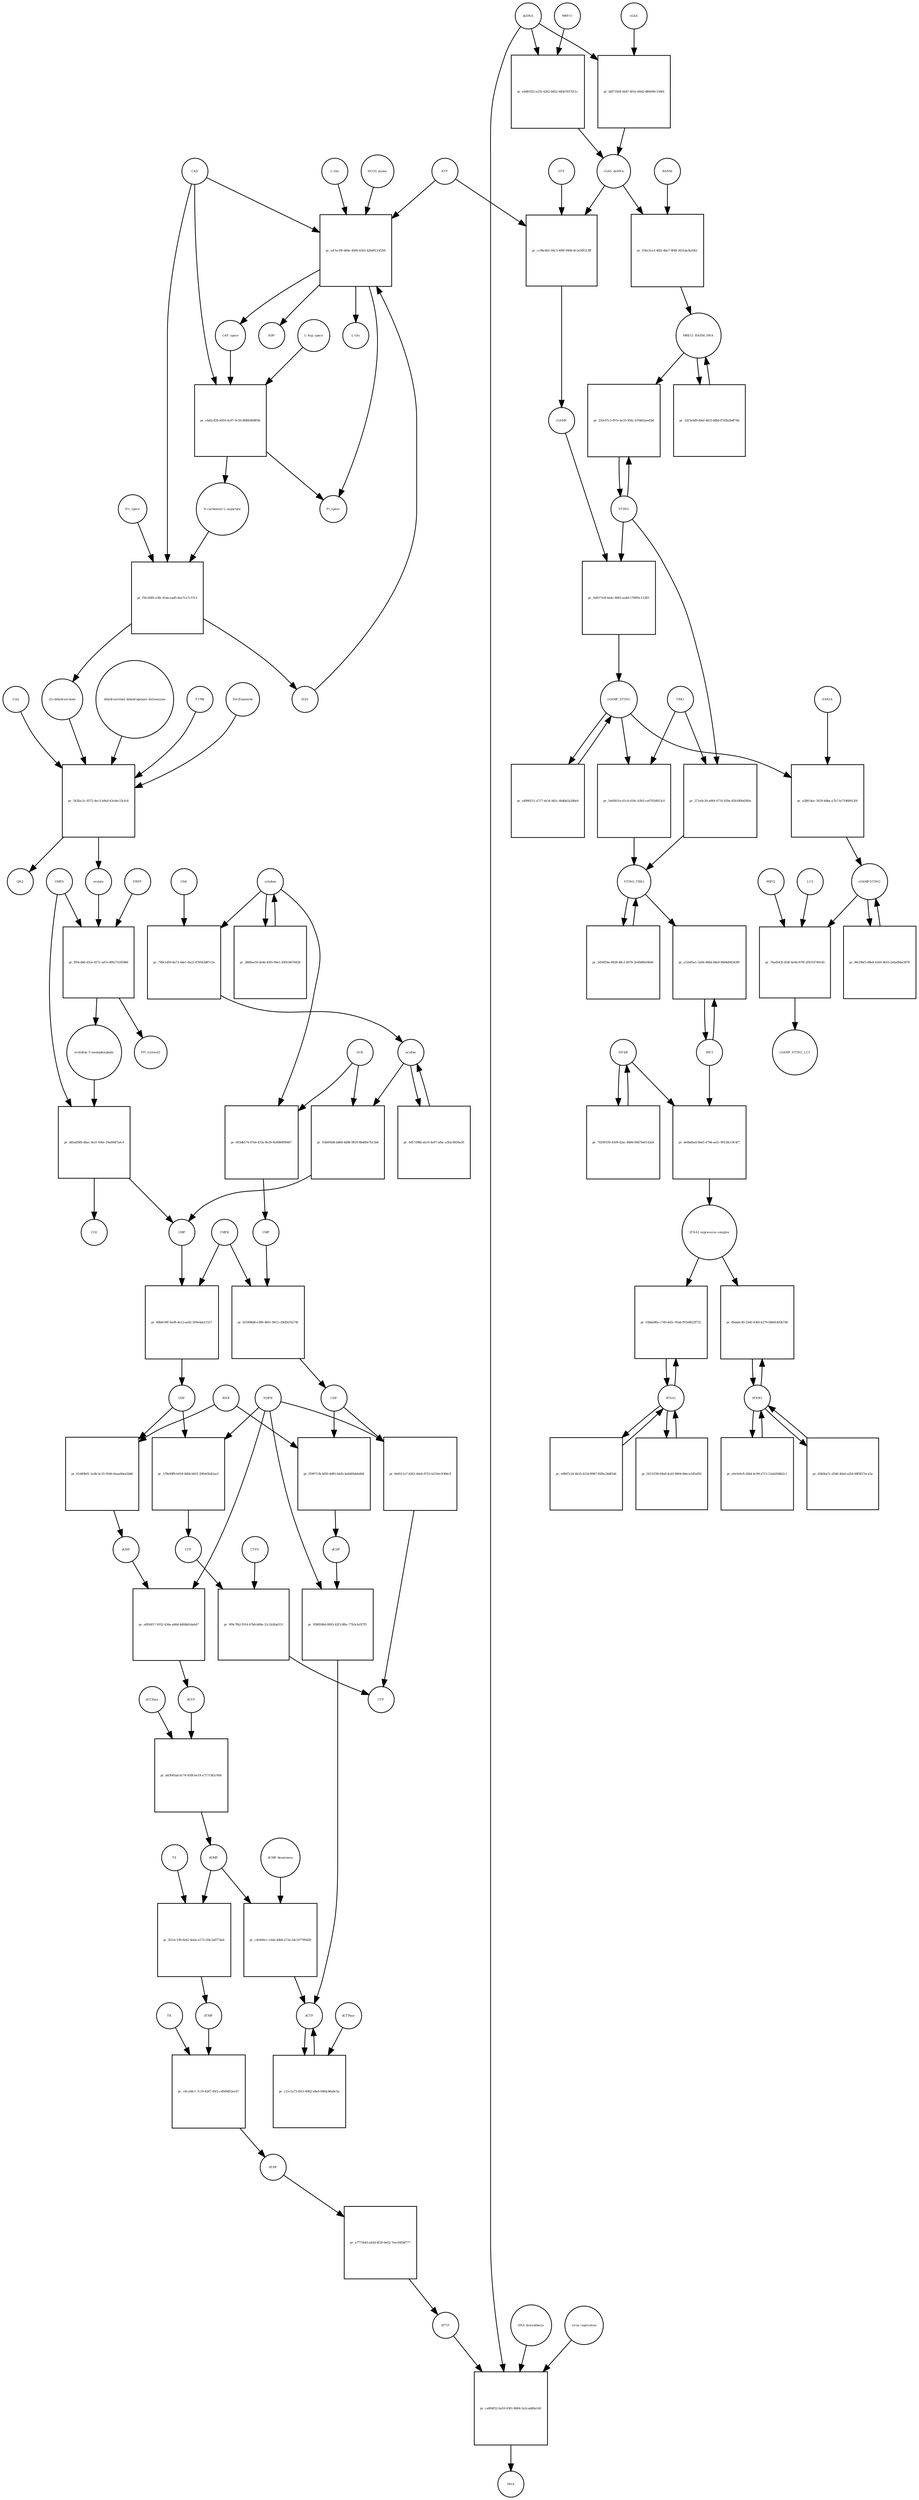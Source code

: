 strict digraph  {
"L-Gln" [annotation="", bipartite=0, cls="simple chemical", fontsize=4, label="L-Gln", shape=circle];
"pr_a47ecf4f-d64e-4494-b563-42bd9115f2b9" [annotation="", bipartite=1, cls=process, fontsize=4, label="pr_a47ecf4f-d64e-4494-b563-42bd9115f2b9", shape=square];
CAP_space [annotation="", bipartite=0, cls="simple chemical", fontsize=4, label=CAP_space, shape=circle];
CAD [annotation="", bipartite=0, cls=macromolecule, fontsize=4, label=CAD, shape=circle];
HCO3_minus [annotation="", bipartite=0, cls="simple chemical", fontsize=4, label=HCO3_minus, shape=circle];
H2O [annotation="", bipartite=0, cls="simple chemical", fontsize=4, label=H2O, shape=circle];
ATP [annotation="", bipartite=0, cls="simple chemical", fontsize=4, label=ATP, shape=circle];
"L-Glu" [annotation="", bipartite=0, cls="simple chemical", fontsize=4, label="L-Glu", shape=circle];
ADP [annotation="", bipartite=0, cls="simple chemical", fontsize=4, label=ADP, shape=circle];
Pi_space [annotation="", bipartite=0, cls="simple chemical", fontsize=4, label=Pi_space, shape=circle];
cytidine [annotation="", bipartite=0, cls="simple chemical", fontsize=4, label=cytidine, shape=circle];
"pr_749e1d59-8a73-4da1-8a22-878563d87c5a" [annotation="", bipartite=1, cls=process, fontsize=4, label="pr_749e1d59-8a73-4da1-8a22-878563d87c5a", shape=square];
uridine [annotation="", bipartite=0, cls="simple chemical", fontsize=4, label=uridine, shape=circle];
CDA [annotation="", bipartite=0, cls=macromolecule, fontsize=4, label=CDA, shape=circle];
"pr_93b09448-bd68-4d9b-9929-8b480e7b12b4" [annotation="", bipartite=1, cls=process, fontsize=4, label="pr_93b09448-bd68-4d9b-9929-8b480e7b12b4", shape=square];
UMP [annotation="", bipartite=0, cls="simple chemical", fontsize=4, label=UMP, shape=circle];
UCK [annotation="", bipartite=0, cls=macromolecule, fontsize=4, label=UCK, shape=circle];
"pr_603db574-97eb-433a-8e39-9a9080f99467" [annotation="", bipartite=1, cls=process, fontsize=4, label="pr_603db574-97eb-433a-8e39-9a9080f99467", shape=square];
CMP [annotation="", bipartite=0, cls="simple chemical", fontsize=4, label=CMP, shape=circle];
"pr_0d57298b-ab19-4e97-afbc-a3fac0859a30" [annotation="", bipartite=1, cls=process, fontsize=4, label="pr_0d57298b-ab19-4e97-afbc-a3fac0859a30", shape=square];
"pr_3868ee59-de4d-45f0-99e5-30f418676828" [annotation="", bipartite=1, cls=process, fontsize=4, label="pr_3868ee59-de4d-45f0-99e5-30f418676828", shape=square];
"pr_68b8c00f-9a08-4e12-aed2-509e4ab11527" [annotation="", bipartite=1, cls=process, fontsize=4, label="pr_68b8c00f-9a08-4e12-aed2-509e4ab11527", shape=square];
UDP [annotation="", bipartite=0, cls="simple chemical", fontsize=4, label=UDP, shape=circle];
CMPK [annotation="", bipartite=0, cls=macromolecule, fontsize=4, label=CMPK, shape=circle];
"pr_b1049bd6-e389-4601-9813-cf8d5635274f" [annotation="", bipartite=1, cls=process, fontsize=4, label="pr_b1049bd6-e389-4601-9813-cf8d5635274f", shape=square];
CDP [annotation="", bipartite=0, cls="simple chemical", fontsize=4, label=CDP, shape=circle];
"pr_578e99fb-b919-40bb-b651-29fa65b42aa3" [annotation="", bipartite=1, cls=process, fontsize=4, label="pr_578e99fb-b919-40bb-b651-29fa65b42aa3", shape=square];
UTP [annotation="", bipartite=0, cls="simple chemical", fontsize=4, label=UTP, shape=circle];
NDPK [annotation="", bipartite=0, cls=macromolecule, fontsize=4, label=NDPK, shape=circle];
"pr_bb0511e7-6261-44eb-9723-b233ec0306c0" [annotation="", bipartite=1, cls=process, fontsize=4, label="pr_bb0511e7-6261-44eb-9723-b233ec0306c0", shape=square];
CTP [annotation="", bipartite=0, cls="simple chemical", fontsize=4, label=CTP, shape=circle];
"pr_9f9c7fb2-f914-47b8-b89a-12c1b3fa6151" [annotation="", bipartite=1, cls=process, fontsize=4, label="pr_9f9c7fb2-f914-47b8-b89a-12c1b3fa6151", shape=square];
CTPS [annotation="", bipartite=0, cls=macromolecule, fontsize=4, label=CTPS, shape=circle];
"pr_01d49b01-1edb-4c33-9546-9aaa00ea5b66" [annotation="", bipartite=1, cls=process, fontsize=4, label="pr_01d49b01-1edb-4c33-9546-9aaa00ea5b66", shape=square];
dUDP [annotation="", bipartite=0, cls="simple chemical", fontsize=4, label=dUDP, shape=circle];
RNR [annotation="", bipartite=0, cls=macromolecule, fontsize=4, label=RNR, shape=circle];
"pr_ef856f17-9552-434e-a86d-44fd8d1dab47" [annotation="", bipartite=1, cls=process, fontsize=4, label="pr_ef856f17-9552-434e-a86d-44fd8d1dab47", shape=square];
dUTP [annotation="", bipartite=0, cls="simple chemical", fontsize=4, label=dUTP, shape=circle];
dCDP [annotation="", bipartite=0, cls="simple chemical", fontsize=4, label=dCDP, shape=circle];
"pr_9588506d-0093-42f3-8fbc-77b3cfe5f7f5" [annotation="", bipartite=1, cls=process, fontsize=4, label="pr_9588506d-0093-42f3-8fbc-77b3cfe5f7f5", shape=square];
dCTP [annotation="", bipartite=0, cls="simple chemical", fontsize=4, label=dCTP, shape=circle];
"pr_f590713b-bf50-4d85-b42b-4a6469deb468" [annotation="", bipartite=1, cls=process, fontsize=4, label="pr_f590713b-bf50-4d85-b42b-4a6469deb468", shape=square];
"pr_dd3045ad-b174-45f8-be19-a7171582c00b" [annotation="", bipartite=1, cls=process, fontsize=4, label="pr_dd3045ad-b174-45f8-be19-a7171582c00b", shape=square];
dUMP [annotation="", bipartite=0, cls="simple chemical", fontsize=4, label=dUMP, shape=circle];
dUTPase [annotation="", bipartite=0, cls=macromolecule, fontsize=4, label=dUTPase, shape=circle];
"pr_c21c1a73-fb53-4982-a9e4-09fdc86a8c5a" [annotation="", bipartite=1, cls=process, fontsize=4, label="pr_c21c1a73-fb53-4982-a9e4-09fdc86a8c5a", shape=square];
dCTPase [annotation="", bipartite=0, cls=macromolecule, fontsize=4, label=dCTPase, shape=circle];
"pr_c4e444cc-c6eb-4db4-a73a-5dc167789d20" [annotation="", bipartite=1, cls=process, fontsize=4, label="pr_c4e444cc-c6eb-4db4-a73a-5dc167789d20", shape=square];
"dCMP deaminase" [annotation="", bipartite=0, cls=macromolecule, fontsize=4, label="dCMP deaminase", shape=circle];
"pr_821ec190-6eb2-4a6a-a173-1fdc2a877da4" [annotation="", bipartite=1, cls=process, fontsize=4, label="pr_821ec190-6eb2-4a6a-a173-1fdc2a877da4", shape=square];
dTMP [annotation="", bipartite=0, cls="simple chemical", fontsize=4, label=dTMP, shape=circle];
TS [annotation="", bipartite=0, cls=macromolecule, fontsize=4, label=TS, shape=circle];
"pr_c8ccb8c1-7c10-4267-95f2-cd509d52ec67" [annotation="", bipartite=1, cls=process, fontsize=4, label="pr_c8ccb8c1-7c10-4267-95f2-cd509d52ec67", shape=square];
dTDP [annotation="", bipartite=0, cls="simple chemical", fontsize=4, label=dTDP, shape=circle];
TK [annotation="", bipartite=0, cls=macromolecule, fontsize=4, label=TK, shape=circle];
"pr_e7773b45-a43d-4f18-9e02-7eec8454f777" [annotation="", bipartite=1, cls=process, fontsize=4, label="pr_e7773b45-a43d-4f18-9e02-7eec8454f777", shape=square];
dTTP [annotation="", bipartite=0, cls="simple chemical", fontsize=4, label=dTTP, shape=circle];
dsDNA [annotation="", bipartite=0, cls="simple chemical", fontsize=4, label=dsDNA, shape=circle];
"pr_bbf73504-4447-401e-8442-d89490c150fd" [annotation="", bipartite=1, cls=process, fontsize=4, label="pr_bbf73504-4447-401e-8442-d89490c150fd", shape=square];
cGAS [annotation="", bipartite=0, cls=macromolecule, fontsize=4, label=cGAS, shape=circle];
cGAS_dsDNA [annotation="", bipartite=0, cls=complex, fontsize=4, label=cGAS_dsDNA, shape=circle];
"pr_cc9bc6b1-94c5-400f-946b-8c2e50f313ff" [annotation="", bipartite=1, cls=process, fontsize=4, label="pr_cc9bc6b1-94c5-400f-946b-8c2e50f313ff", shape=square];
GTP [annotation="", bipartite=0, cls="simple chemical", fontsize=4, label=GTP, shape=circle];
cGAMP [annotation="", bipartite=0, cls="simple chemical", fontsize=4, label=cGAMP, shape=circle];
"pr_0e8371e8-6a4c-4663-aa4d-17f803c11283" [annotation="", bipartite=1, cls=process, fontsize=4, label="pr_0e8371e8-6a4c-4663-aa4d-17f803c11283", shape=square];
STING [annotation="", bipartite=0, cls="macromolecule multimer", fontsize=4, label=STING, shape=circle];
cGAMP_STING [annotation="", bipartite=0, cls=complex, fontsize=4, label=cGAMP_STING, shape=circle];
TBK1 [annotation="", bipartite=0, cls=macromolecule, fontsize=4, label=TBK1, shape=circle];
"pr_5e60b51e-61cb-418c-b3b3-ce0702d815c0" [annotation="", bipartite=1, cls=process, fontsize=4, label="pr_5e60b51e-61cb-418c-b3b3-ce0702d815c0", shape=square];
STING_TBK1 [annotation="", bipartite=0, cls=complex, fontsize=4, label=STING_TBK1, shape=circle];
"pr_e4990211-a717-4e54-9d2c-4b4bb2a386e4" [annotation="", bipartite=1, cls=process, fontsize=4, label="pr_e4990211-a717-4e54-9d2c-4b4bb2a386e4", shape=square];
"pr_2d30f54e-8928-48c2-b978-2e49d9b59b46" [annotation="", bipartite=1, cls=process, fontsize=4, label="pr_2d30f54e-8928-48c2-b978-2e49d9b59b46", shape=square];
"NF-kB" [annotation="", bipartite=0, cls=complex, fontsize=4, label="NF-kB", shape=circle];
"pr_76290339-4509-42ac-880b-60d79a0142eb" [annotation="", bipartite=1, cls=process, fontsize=4, label="pr_76290339-4509-42ac-880b-60d79a0142eb", shape=square];
IFNA1 [annotation="", bipartite=0, cls="nucleic acid feature", fontsize=4, label=IFNA1, shape=circle];
"pr_f4131f38-69a8-4cd3-9804-86eca1d5af92" [annotation="", bipartite=1, cls=process, fontsize=4, label="pr_f4131f38-69a8-4cd3-9804-86eca1d5af92", shape=square];
IFNB1 [annotation="", bipartite=0, cls="nucleic acid feature", fontsize=4, label=IFNB1, shape=circle];
"pr_d3b5ba7c-d340-40a0-a2fd-08f0f27eca5a" [annotation="", bipartite=1, cls=process, fontsize=4, label="pr_d3b5ba7c-d340-40a0-a2fd-08f0f27eca5a", shape=square];
"pr_e08d7c24-4b35-415d-8987-92fbc26df5d4" [annotation="", bipartite=1, cls=process, fontsize=4, label="pr_e08d7c24-4b35-415d-8987-92fbc26df5d4", shape=square];
"pr_e0cfe9c8-2844-4c99-a713-12ab2fd4b2c1" [annotation="", bipartite=1, cls=process, fontsize=4, label="pr_e0cfe9c8-2844-4c99-a713-12ab2fd4b2c1", shape=square];
"pr_6bda6c40-25d0-4360-b179-0bb91492b7d0" [annotation="", bipartite=1, cls=process, fontsize=4, label="pr_6bda6c40-25d0-4360-b179-0bb91492b7d0", shape=square];
"IFNA1 expression complex" [annotation="", bipartite=0, cls=complex, fontsize=4, label="IFNA1 expression complex", shape=circle];
"cGAMP-STING" [annotation="", bipartite=0, cls=complex, fontsize=4, label="cGAMP-STING", shape=circle];
"pr_96cf0bf3-88e8-4260-9633-2e6a0bbe3978" [annotation="", bipartite=1, cls=process, fontsize=4, label="pr_96cf0bf3-88e8-4260-9633-2e6a0bbe3978", shape=square];
"pr_e0d81f52-e231-4262-b852-045b7637011c" [annotation="", bipartite=1, cls=process, fontsize=4, label="pr_e0d81f52-e231-4262-b852-045b7637011c", shape=square];
MRE11 [annotation="", bipartite=0, cls="macromolecule multimer", fontsize=4, label=MRE11, shape=circle];
RAD50 [annotation="", bipartite=0, cls="macromolecule multimer", fontsize=4, label=RAD50, shape=circle];
"pr_93bc3ce3-4fb5-4be7-9f48-2631da3b3562" [annotation="", bipartite=1, cls=process, fontsize=4, label="pr_93bc3ce3-4fb5-4be7-9f48-2631da3b3562", shape=square];
MRE11_RAD50_DNA [annotation="", bipartite=0, cls=complex, fontsize=4, label=MRE11_RAD50_DNA, shape=circle];
IRF3 [annotation="", bipartite=0, cls="macromolecule multimer", fontsize=4, label=IRF3, shape=circle];
"pr_e52e85a1-3a84-486d-84e8-88d4d94243f0" [annotation="", bipartite=1, cls=process, fontsize=4, label="pr_e52e85a1-3a84-486d-84e8-88d4d94243f0", shape=square];
"pr_a58814ac-3639-4dbe-a7b7-fe71968912f4" [annotation="", bipartite=1, cls=process, fontsize=4, label="pr_a58814ac-3639-4dbe-a7b7-fe71968912f4", shape=square];
SAR1A [annotation="", bipartite=0, cls=macromolecule, fontsize=4, label=SAR1A, shape=circle];
"pr_76ad343f-d18f-4e9d-870f-2f83147491d5" [annotation="", bipartite=1, cls=process, fontsize=4, label="pr_76ad343f-d18f-4e9d-870f-2f83147491d5", shape=square];
LC3 [annotation="", bipartite=0, cls=macromolecule, fontsize=4, label=LC3, shape=circle];
cGAMP_STING_LC3 [annotation="", bipartite=0, cls=complex, fontsize=4, label=cGAMP_STING_LC3, shape=circle];
WIPI2 [annotation="", bipartite=0, cls=macromolecule, fontsize=4, label=WIPI2, shape=circle];
"pr_220c97c3-f97e-4e33-936c-b76462aed2bf" [annotation="", bipartite=1, cls=process, fontsize=4, label="pr_220c97c3-f97e-4e33-936c-b76462aed2bf", shape=square];
"pr_271e0c30-a064-4716-920e-d5b180bd380a" [annotation="", bipartite=1, cls=process, fontsize=4, label="pr_271e0c30-a064-4716-920e-d5b180bd380a", shape=square];
"pr_1d15e0d9-d9af-4833-8f8d-87d2b2b4f74d" [annotation="", bipartite=1, cls=process, fontsize=4, label="pr_1d15e0d9-d9af-4833-8f8d-87d2b2b4f74d", shape=square];
"pr_cbd2c82b-b916-4c87-9c59-df860469ff4b" [annotation="", bipartite=1, cls=process, fontsize=4, label="pr_cbd2c82b-b916-4c87-9c59-df860469ff4b", shape=square];
"N-carbamoyl-L-aspartate" [annotation="", bipartite=0, cls="simple chemical", fontsize=4, label="N-carbamoyl-L-aspartate", shape=circle];
"L-Asp_space" [annotation="", bipartite=0, cls="simple chemical", fontsize=4, label="L-Asp_space", shape=circle];
"pr_f5fcd585-e3fe-41da-aad5-6ea7ca7c57e3" [annotation="", bipartite=1, cls=process, fontsize=4, label="pr_f5fcd585-e3fe-41da-aad5-6ea7ca7c57e3", shape=square];
"(S)-dihydroorotate" [annotation="", bipartite=0, cls="simple chemical", fontsize=4, label="(S)-dihydroorotate", shape=circle];
"H+_space" [annotation="", bipartite=0, cls="simple chemical", fontsize=4, label="H+_space", shape=circle];
"pr_542fac2c-8572-4ec5-b9a9-43c6ec55cfc8" [annotation="", bipartite=1, cls=process, fontsize=4, label="pr_542fac2c-8572-4ec5-b9a9-43c6ec55cfc8", shape=square];
orotate [annotation="", bipartite=0, cls="simple chemical", fontsize=4, label=orotate, shape=circle];
"dihydroorotate dehydrogenase holoenzyme" [annotation="", bipartite=0, cls="simple chemical", fontsize=4, label="dihydroorotate dehydrogenase holoenzyme", shape=circle];
P1788 [annotation="", bipartite=0, cls="simple chemical", fontsize=4, label=P1788, shape=circle];
Teriflunomide [annotation="", bipartite=0, cls="simple chemical", fontsize=4, label=Teriflunomide, shape=circle];
CoQ [annotation="", bipartite=0, cls="simple chemical", fontsize=4, label=CoQ, shape=circle];
QH2 [annotation="", bipartite=0, cls="simple chemical", fontsize=4, label=QH2, shape=circle];
"pr_fff4cdb6-d32e-4572-ad7e-8f82751859b6" [annotation="", bipartite=1, cls=process, fontsize=4, label="pr_fff4cdb6-d32e-4572-ad7e-8f82751859b6", shape=square];
"orotidine 5'-monophosphate" [annotation="", bipartite=0, cls="simple chemical", fontsize=4, label="orotidine 5'-monophosphate", shape=circle];
UMPS [annotation="", bipartite=0, cls="macromolecule multimer", fontsize=4, label=UMPS, shape=circle];
PRPP [annotation="", bipartite=0, cls="simple chemical", fontsize=4, label=PRPP, shape=circle];
"PPi [cytosol]" [annotation="", bipartite=0, cls="simple chemical", fontsize=4, label="PPi [cytosol]", shape=circle];
"pr_db5a8580-dbac-4e1f-936e-19a006f7afc4" [annotation="", bipartite=1, cls=process, fontsize=4, label="pr_db5a8580-dbac-4e1f-936e-19a006f7afc4", shape=square];
CO2 [annotation="", bipartite=0, cls="simple chemical", fontsize=4, label=CO2, shape=circle];
"pr_ca894f32-6a59-4301-8664-2e2cadd9a140" [annotation="", bipartite=1, cls=process, fontsize=4, label="pr_ca894f32-6a59-4301-8664-2e2cadd9a140", shape=square];
DNA [annotation="", bipartite=0, cls="nucleic acid feature", fontsize=4, label=DNA, shape=circle];
"DNA biosynthesis" [annotation="urn_miriam_obo.go_GO%3A0071897", bipartite=0, cls=phenotype, fontsize=4, label="DNA biosynthesis", shape=circle];
"virus replication" [annotation="", bipartite=0, cls=phenotype, fontsize=4, label="virus replication", shape=circle];
"pr_03bde86a-c749-4d3c-95ab-f91b9b32f732" [annotation="", bipartite=1, cls=process, fontsize=4, label="pr_03bde86a-c749-4d3c-95ab-f91b9b32f732", shape=square];
"pr_de6bd0a4-6b45-479d-ae5c-99128cc9c4f7" [annotation="", bipartite=1, cls=process, fontsize=4, label="pr_de6bd0a4-6b45-479d-ae5c-99128cc9c4f7", shape=square];
"L-Gln" -> "pr_a47ecf4f-d64e-4494-b563-42bd9115f2b9"  [annotation="", interaction_type=consumption];
"pr_a47ecf4f-d64e-4494-b563-42bd9115f2b9" -> CAP_space  [annotation="", interaction_type=production];
"pr_a47ecf4f-d64e-4494-b563-42bd9115f2b9" -> "L-Glu"  [annotation="", interaction_type=production];
"pr_a47ecf4f-d64e-4494-b563-42bd9115f2b9" -> ADP  [annotation="", interaction_type=production];
"pr_a47ecf4f-d64e-4494-b563-42bd9115f2b9" -> Pi_space  [annotation="", interaction_type=production];
CAP_space -> "pr_cbd2c82b-b916-4c87-9c59-df860469ff4b"  [annotation="", interaction_type=consumption];
CAD -> "pr_a47ecf4f-d64e-4494-b563-42bd9115f2b9"  [annotation=urn_miriam_reactome_REACT_1698, interaction_type=catalysis];
CAD -> "pr_cbd2c82b-b916-4c87-9c59-df860469ff4b"  [annotation=urn_miriam_reactome_REACT_1698, interaction_type=catalysis];
CAD -> "pr_f5fcd585-e3fe-41da-aad5-6ea7ca7c57e3"  [annotation=urn_miriam_reactome_REACT_1698, interaction_type=catalysis];
HCO3_minus -> "pr_a47ecf4f-d64e-4494-b563-42bd9115f2b9"  [annotation="", interaction_type=consumption];
H2O -> "pr_a47ecf4f-d64e-4494-b563-42bd9115f2b9"  [annotation="", interaction_type=consumption];
ATP -> "pr_a47ecf4f-d64e-4494-b563-42bd9115f2b9"  [annotation="", interaction_type=consumption];
ATP -> "pr_cc9bc6b1-94c5-400f-946b-8c2e50f313ff"  [annotation="", interaction_type=consumption];
cytidine -> "pr_749e1d59-8a73-4da1-8a22-878563d87c5a"  [annotation="", interaction_type=consumption];
cytidine -> "pr_603db574-97eb-433a-8e39-9a9080f99467"  [annotation="", interaction_type=consumption];
cytidine -> "pr_3868ee59-de4d-45f0-99e5-30f418676828"  [annotation="", interaction_type=consumption];
"pr_749e1d59-8a73-4da1-8a22-878563d87c5a" -> uridine  [annotation="", interaction_type=production];
uridine -> "pr_93b09448-bd68-4d9b-9929-8b480e7b12b4"  [annotation="", interaction_type=consumption];
uridine -> "pr_0d57298b-ab19-4e97-afbc-a3fac0859a30"  [annotation="", interaction_type=consumption];
CDA -> "pr_749e1d59-8a73-4da1-8a22-878563d87c5a"  [annotation="", interaction_type=catalysis];
"pr_93b09448-bd68-4d9b-9929-8b480e7b12b4" -> UMP  [annotation="", interaction_type=production];
UMP -> "pr_68b8c00f-9a08-4e12-aed2-509e4ab11527"  [annotation="", interaction_type=consumption];
UCK -> "pr_93b09448-bd68-4d9b-9929-8b480e7b12b4"  [annotation="", interaction_type=catalysis];
UCK -> "pr_603db574-97eb-433a-8e39-9a9080f99467"  [annotation="", interaction_type=catalysis];
"pr_603db574-97eb-433a-8e39-9a9080f99467" -> CMP  [annotation="", interaction_type=production];
CMP -> "pr_b1049bd6-e389-4601-9813-cf8d5635274f"  [annotation="", interaction_type=consumption];
"pr_0d57298b-ab19-4e97-afbc-a3fac0859a30" -> uridine  [annotation="", interaction_type=production];
"pr_3868ee59-de4d-45f0-99e5-30f418676828" -> cytidine  [annotation="", interaction_type=production];
"pr_68b8c00f-9a08-4e12-aed2-509e4ab11527" -> UDP  [annotation="", interaction_type=production];
UDP -> "pr_578e99fb-b919-40bb-b651-29fa65b42aa3"  [annotation="", interaction_type=consumption];
UDP -> "pr_01d49b01-1edb-4c33-9546-9aaa00ea5b66"  [annotation="", interaction_type=consumption];
CMPK -> "pr_68b8c00f-9a08-4e12-aed2-509e4ab11527"  [annotation="", interaction_type=catalysis];
CMPK -> "pr_b1049bd6-e389-4601-9813-cf8d5635274f"  [annotation="", interaction_type=catalysis];
"pr_b1049bd6-e389-4601-9813-cf8d5635274f" -> CDP  [annotation="", interaction_type=production];
CDP -> "pr_bb0511e7-6261-44eb-9723-b233ec0306c0"  [annotation="", interaction_type=consumption];
CDP -> "pr_f590713b-bf50-4d85-b42b-4a6469deb468"  [annotation="", interaction_type=consumption];
"pr_578e99fb-b919-40bb-b651-29fa65b42aa3" -> UTP  [annotation="", interaction_type=production];
UTP -> "pr_9f9c7fb2-f914-47b8-b89a-12c1b3fa6151"  [annotation="", interaction_type=consumption];
NDPK -> "pr_578e99fb-b919-40bb-b651-29fa65b42aa3"  [annotation="", interaction_type=catalysis];
NDPK -> "pr_bb0511e7-6261-44eb-9723-b233ec0306c0"  [annotation="", interaction_type=catalysis];
NDPK -> "pr_ef856f17-9552-434e-a86d-44fd8d1dab47"  [annotation="", interaction_type=catalysis];
NDPK -> "pr_9588506d-0093-42f3-8fbc-77b3cfe5f7f5"  [annotation="", interaction_type=catalysis];
"pr_bb0511e7-6261-44eb-9723-b233ec0306c0" -> CTP  [annotation="", interaction_type=production];
"pr_9f9c7fb2-f914-47b8-b89a-12c1b3fa6151" -> CTP  [annotation="", interaction_type=production];
CTPS -> "pr_9f9c7fb2-f914-47b8-b89a-12c1b3fa6151"  [annotation="", interaction_type=catalysis];
"pr_01d49b01-1edb-4c33-9546-9aaa00ea5b66" -> dUDP  [annotation="", interaction_type=production];
dUDP -> "pr_ef856f17-9552-434e-a86d-44fd8d1dab47"  [annotation="", interaction_type=consumption];
RNR -> "pr_01d49b01-1edb-4c33-9546-9aaa00ea5b66"  [annotation="", interaction_type=catalysis];
RNR -> "pr_f590713b-bf50-4d85-b42b-4a6469deb468"  [annotation="", interaction_type=catalysis];
"pr_ef856f17-9552-434e-a86d-44fd8d1dab47" -> dUTP  [annotation="", interaction_type=production];
dUTP -> "pr_dd3045ad-b174-45f8-be19-a7171582c00b"  [annotation="", interaction_type=consumption];
dCDP -> "pr_9588506d-0093-42f3-8fbc-77b3cfe5f7f5"  [annotation="", interaction_type=consumption];
"pr_9588506d-0093-42f3-8fbc-77b3cfe5f7f5" -> dCTP  [annotation="", interaction_type=production];
dCTP -> "pr_c21c1a73-fb53-4982-a9e4-09fdc86a8c5a"  [annotation="", interaction_type=consumption];
"pr_f590713b-bf50-4d85-b42b-4a6469deb468" -> dCDP  [annotation="", interaction_type=production];
"pr_dd3045ad-b174-45f8-be19-a7171582c00b" -> dUMP  [annotation="", interaction_type=production];
dUMP -> "pr_c4e444cc-c6eb-4db4-a73a-5dc167789d20"  [annotation="", interaction_type=consumption];
dUMP -> "pr_821ec190-6eb2-4a6a-a173-1fdc2a877da4"  [annotation="", interaction_type=consumption];
dUTPase -> "pr_dd3045ad-b174-45f8-be19-a7171582c00b"  [annotation="", interaction_type=catalysis];
"pr_c21c1a73-fb53-4982-a9e4-09fdc86a8c5a" -> dCTP  [annotation="", interaction_type=production];
dCTPase -> "pr_c21c1a73-fb53-4982-a9e4-09fdc86a8c5a"  [annotation="", interaction_type=catalysis];
"pr_c4e444cc-c6eb-4db4-a73a-5dc167789d20" -> dCTP  [annotation="", interaction_type=production];
"dCMP deaminase" -> "pr_c4e444cc-c6eb-4db4-a73a-5dc167789d20"  [annotation="", interaction_type=catalysis];
"pr_821ec190-6eb2-4a6a-a173-1fdc2a877da4" -> dTMP  [annotation="", interaction_type=production];
dTMP -> "pr_c8ccb8c1-7c10-4267-95f2-cd509d52ec67"  [annotation="", interaction_type=consumption];
TS -> "pr_821ec190-6eb2-4a6a-a173-1fdc2a877da4"  [annotation="", interaction_type=catalysis];
"pr_c8ccb8c1-7c10-4267-95f2-cd509d52ec67" -> dTDP  [annotation="", interaction_type=production];
dTDP -> "pr_e7773b45-a43d-4f18-9e02-7eec8454f777"  [annotation="", interaction_type=consumption];
TK -> "pr_c8ccb8c1-7c10-4267-95f2-cd509d52ec67"  [annotation="", interaction_type=catalysis];
"pr_e7773b45-a43d-4f18-9e02-7eec8454f777" -> dTTP  [annotation="", interaction_type=production];
dTTP -> "pr_ca894f32-6a59-4301-8664-2e2cadd9a140"  [annotation="", interaction_type=consumption];
dsDNA -> "pr_bbf73504-4447-401e-8442-d89490c150fd"  [annotation="", interaction_type=consumption];
dsDNA -> "pr_e0d81f52-e231-4262-b852-045b7637011c"  [annotation="", interaction_type=consumption];
dsDNA -> "pr_ca894f32-6a59-4301-8664-2e2cadd9a140"  [annotation="", interaction_type=consumption];
"pr_bbf73504-4447-401e-8442-d89490c150fd" -> cGAS_dsDNA  [annotation="", interaction_type=production];
cGAS -> "pr_bbf73504-4447-401e-8442-d89490c150fd"  [annotation="", interaction_type=consumption];
cGAS_dsDNA -> "pr_cc9bc6b1-94c5-400f-946b-8c2e50f313ff"  [annotation="", interaction_type=catalysis];
cGAS_dsDNA -> "pr_93bc3ce3-4fb5-4be7-9f48-2631da3b3562"  [annotation="", interaction_type=consumption];
"pr_cc9bc6b1-94c5-400f-946b-8c2e50f313ff" -> cGAMP  [annotation="", interaction_type=production];
GTP -> "pr_cc9bc6b1-94c5-400f-946b-8c2e50f313ff"  [annotation="", interaction_type=consumption];
cGAMP -> "pr_0e8371e8-6a4c-4663-aa4d-17f803c11283"  [annotation="", interaction_type=consumption];
"pr_0e8371e8-6a4c-4663-aa4d-17f803c11283" -> cGAMP_STING  [annotation="", interaction_type=production];
STING -> "pr_0e8371e8-6a4c-4663-aa4d-17f803c11283"  [annotation="", interaction_type=consumption];
STING -> "pr_220c97c3-f97e-4e33-936c-b76462aed2bf"  [annotation="", interaction_type=consumption];
STING -> "pr_271e0c30-a064-4716-920e-d5b180bd380a"  [annotation="", interaction_type=consumption];
cGAMP_STING -> "pr_5e60b51e-61cb-418c-b3b3-ce0702d815c0"  [annotation="", interaction_type=consumption];
cGAMP_STING -> "pr_e4990211-a717-4e54-9d2c-4b4bb2a386e4"  [annotation="", interaction_type=consumption];
cGAMP_STING -> "pr_a58814ac-3639-4dbe-a7b7-fe71968912f4"  [annotation="", interaction_type=consumption];
TBK1 -> "pr_5e60b51e-61cb-418c-b3b3-ce0702d815c0"  [annotation="", interaction_type=consumption];
TBK1 -> "pr_271e0c30-a064-4716-920e-d5b180bd380a"  [annotation="", interaction_type=consumption];
"pr_5e60b51e-61cb-418c-b3b3-ce0702d815c0" -> STING_TBK1  [annotation="", interaction_type=production];
STING_TBK1 -> "pr_2d30f54e-8928-48c2-b978-2e49d9b59b46"  [annotation="", interaction_type=consumption];
STING_TBK1 -> "pr_e52e85a1-3a84-486d-84e8-88d4d94243f0"  [annotation="", interaction_type=catalysis];
"pr_e4990211-a717-4e54-9d2c-4b4bb2a386e4" -> cGAMP_STING  [annotation="", interaction_type=production];
"pr_2d30f54e-8928-48c2-b978-2e49d9b59b46" -> STING_TBK1  [annotation="", interaction_type=production];
"NF-kB" -> "pr_76290339-4509-42ac-880b-60d79a0142eb"  [annotation="", interaction_type=consumption];
"NF-kB" -> "pr_de6bd0a4-6b45-479d-ae5c-99128cc9c4f7"  [annotation="", interaction_type=consumption];
"pr_76290339-4509-42ac-880b-60d79a0142eb" -> "NF-kB"  [annotation="", interaction_type=production];
IFNA1 -> "pr_f4131f38-69a8-4cd3-9804-86eca1d5af92"  [annotation="", interaction_type=consumption];
IFNA1 -> "pr_e08d7c24-4b35-415d-8987-92fbc26df5d4"  [annotation="", interaction_type=consumption];
IFNA1 -> "pr_03bde86a-c749-4d3c-95ab-f91b9b32f732"  [annotation="", interaction_type=consumption];
"pr_f4131f38-69a8-4cd3-9804-86eca1d5af92" -> IFNA1  [annotation="", interaction_type=production];
IFNB1 -> "pr_d3b5ba7c-d340-40a0-a2fd-08f0f27eca5a"  [annotation="", interaction_type=consumption];
IFNB1 -> "pr_e0cfe9c8-2844-4c99-a713-12ab2fd4b2c1"  [annotation="", interaction_type=consumption];
IFNB1 -> "pr_6bda6c40-25d0-4360-b179-0bb91492b7d0"  [annotation="", interaction_type=consumption];
"pr_d3b5ba7c-d340-40a0-a2fd-08f0f27eca5a" -> IFNB1  [annotation="", interaction_type=production];
"pr_e08d7c24-4b35-415d-8987-92fbc26df5d4" -> IFNA1  [annotation="", interaction_type=production];
"pr_e0cfe9c8-2844-4c99-a713-12ab2fd4b2c1" -> IFNB1  [annotation="", interaction_type=production];
"pr_6bda6c40-25d0-4360-b179-0bb91492b7d0" -> IFNB1  [annotation="", interaction_type=production];
"IFNA1 expression complex" -> "pr_6bda6c40-25d0-4360-b179-0bb91492b7d0"  [annotation="", interaction_type=stimulation];
"IFNA1 expression complex" -> "pr_03bde86a-c749-4d3c-95ab-f91b9b32f732"  [annotation="", interaction_type=stimulation];
"cGAMP-STING" -> "pr_96cf0bf3-88e8-4260-9633-2e6a0bbe3978"  [annotation="", interaction_type=consumption];
"cGAMP-STING" -> "pr_76ad343f-d18f-4e9d-870f-2f83147491d5"  [annotation="", interaction_type=consumption];
"pr_96cf0bf3-88e8-4260-9633-2e6a0bbe3978" -> "cGAMP-STING"  [annotation="", interaction_type=production];
"pr_e0d81f52-e231-4262-b852-045b7637011c" -> cGAS_dsDNA  [annotation="", interaction_type=production];
MRE11 -> "pr_e0d81f52-e231-4262-b852-045b7637011c"  [annotation="", interaction_type=consumption];
RAD50 -> "pr_93bc3ce3-4fb5-4be7-9f48-2631da3b3562"  [annotation="", interaction_type=consumption];
"pr_93bc3ce3-4fb5-4be7-9f48-2631da3b3562" -> MRE11_RAD50_DNA  [annotation="", interaction_type=production];
MRE11_RAD50_DNA -> "pr_220c97c3-f97e-4e33-936c-b76462aed2bf"  [annotation="", interaction_type=catalysis];
MRE11_RAD50_DNA -> "pr_1d15e0d9-d9af-4833-8f8d-87d2b2b4f74d"  [annotation="", interaction_type=consumption];
IRF3 -> "pr_e52e85a1-3a84-486d-84e8-88d4d94243f0"  [annotation="", interaction_type=consumption];
IRF3 -> "pr_de6bd0a4-6b45-479d-ae5c-99128cc9c4f7"  [annotation="", interaction_type=consumption];
"pr_e52e85a1-3a84-486d-84e8-88d4d94243f0" -> IRF3  [annotation="", interaction_type=production];
"pr_a58814ac-3639-4dbe-a7b7-fe71968912f4" -> "cGAMP-STING"  [annotation="", interaction_type=production];
SAR1A -> "pr_a58814ac-3639-4dbe-a7b7-fe71968912f4"  [annotation="", interaction_type=catalysis];
"pr_76ad343f-d18f-4e9d-870f-2f83147491d5" -> cGAMP_STING_LC3  [annotation="", interaction_type=production];
LC3 -> "pr_76ad343f-d18f-4e9d-870f-2f83147491d5"  [annotation="", interaction_type=consumption];
WIPI2 -> "pr_76ad343f-d18f-4e9d-870f-2f83147491d5"  [annotation="", interaction_type=catalysis];
"pr_220c97c3-f97e-4e33-936c-b76462aed2bf" -> STING  [annotation="", interaction_type=production];
"pr_271e0c30-a064-4716-920e-d5b180bd380a" -> STING_TBK1  [annotation="", interaction_type=production];
"pr_1d15e0d9-d9af-4833-8f8d-87d2b2b4f74d" -> MRE11_RAD50_DNA  [annotation="", interaction_type=production];
"pr_cbd2c82b-b916-4c87-9c59-df860469ff4b" -> "N-carbamoyl-L-aspartate"  [annotation="", interaction_type=production];
"pr_cbd2c82b-b916-4c87-9c59-df860469ff4b" -> Pi_space  [annotation="", interaction_type=production];
"N-carbamoyl-L-aspartate" -> "pr_f5fcd585-e3fe-41da-aad5-6ea7ca7c57e3"  [annotation="", interaction_type=consumption];
"L-Asp_space" -> "pr_cbd2c82b-b916-4c87-9c59-df860469ff4b"  [annotation="", interaction_type=consumption];
"pr_f5fcd585-e3fe-41da-aad5-6ea7ca7c57e3" -> "(S)-dihydroorotate"  [annotation="", interaction_type=production];
"pr_f5fcd585-e3fe-41da-aad5-6ea7ca7c57e3" -> H2O  [annotation="", interaction_type=production];
"(S)-dihydroorotate" -> "pr_542fac2c-8572-4ec5-b9a9-43c6ec55cfc8"  [annotation="", interaction_type=consumption];
"H+_space" -> "pr_f5fcd585-e3fe-41da-aad5-6ea7ca7c57e3"  [annotation="", interaction_type=consumption];
"pr_542fac2c-8572-4ec5-b9a9-43c6ec55cfc8" -> orotate  [annotation="", interaction_type=production];
"pr_542fac2c-8572-4ec5-b9a9-43c6ec55cfc8" -> QH2  [annotation="", interaction_type=production];
orotate -> "pr_fff4cdb6-d32e-4572-ad7e-8f82751859b6"  [annotation="", interaction_type=consumption];
"dihydroorotate dehydrogenase holoenzyme" -> "pr_542fac2c-8572-4ec5-b9a9-43c6ec55cfc8"  [annotation=urn_miriam_reactome_REACT_1698, interaction_type=catalysis];
P1788 -> "pr_542fac2c-8572-4ec5-b9a9-43c6ec55cfc8"  [annotation=urn_miriam_reactome_REACT_1698, interaction_type=inhibition];
Teriflunomide -> "pr_542fac2c-8572-4ec5-b9a9-43c6ec55cfc8"  [annotation=urn_miriam_reactome_REACT_1698, interaction_type=inhibition];
CoQ -> "pr_542fac2c-8572-4ec5-b9a9-43c6ec55cfc8"  [annotation="", interaction_type=consumption];
"pr_fff4cdb6-d32e-4572-ad7e-8f82751859b6" -> "orotidine 5'-monophosphate"  [annotation="", interaction_type=production];
"pr_fff4cdb6-d32e-4572-ad7e-8f82751859b6" -> "PPi [cytosol]"  [annotation="", interaction_type=production];
"orotidine 5'-monophosphate" -> "pr_db5a8580-dbac-4e1f-936e-19a006f7afc4"  [annotation="", interaction_type=consumption];
UMPS -> "pr_fff4cdb6-d32e-4572-ad7e-8f82751859b6"  [annotation=urn_miriam_reactome_REACT_1698, interaction_type=catalysis];
UMPS -> "pr_db5a8580-dbac-4e1f-936e-19a006f7afc4"  [annotation=urn_miriam_reactome_REACT_1698, interaction_type=catalysis];
PRPP -> "pr_fff4cdb6-d32e-4572-ad7e-8f82751859b6"  [annotation="", interaction_type=consumption];
"pr_db5a8580-dbac-4e1f-936e-19a006f7afc4" -> UMP  [annotation="", interaction_type=production];
"pr_db5a8580-dbac-4e1f-936e-19a006f7afc4" -> CO2  [annotation="", interaction_type=production];
"pr_ca894f32-6a59-4301-8664-2e2cadd9a140" -> DNA  [annotation="", interaction_type=production];
"DNA biosynthesis" -> "pr_ca894f32-6a59-4301-8664-2e2cadd9a140"  [annotation="", interaction_type=catalysis];
"virus replication" -> "pr_ca894f32-6a59-4301-8664-2e2cadd9a140"  [annotation="", interaction_type=inhibition];
"pr_03bde86a-c749-4d3c-95ab-f91b9b32f732" -> IFNA1  [annotation="", interaction_type=production];
"pr_de6bd0a4-6b45-479d-ae5c-99128cc9c4f7" -> "IFNA1 expression complex"  [annotation="", interaction_type=production];
}
